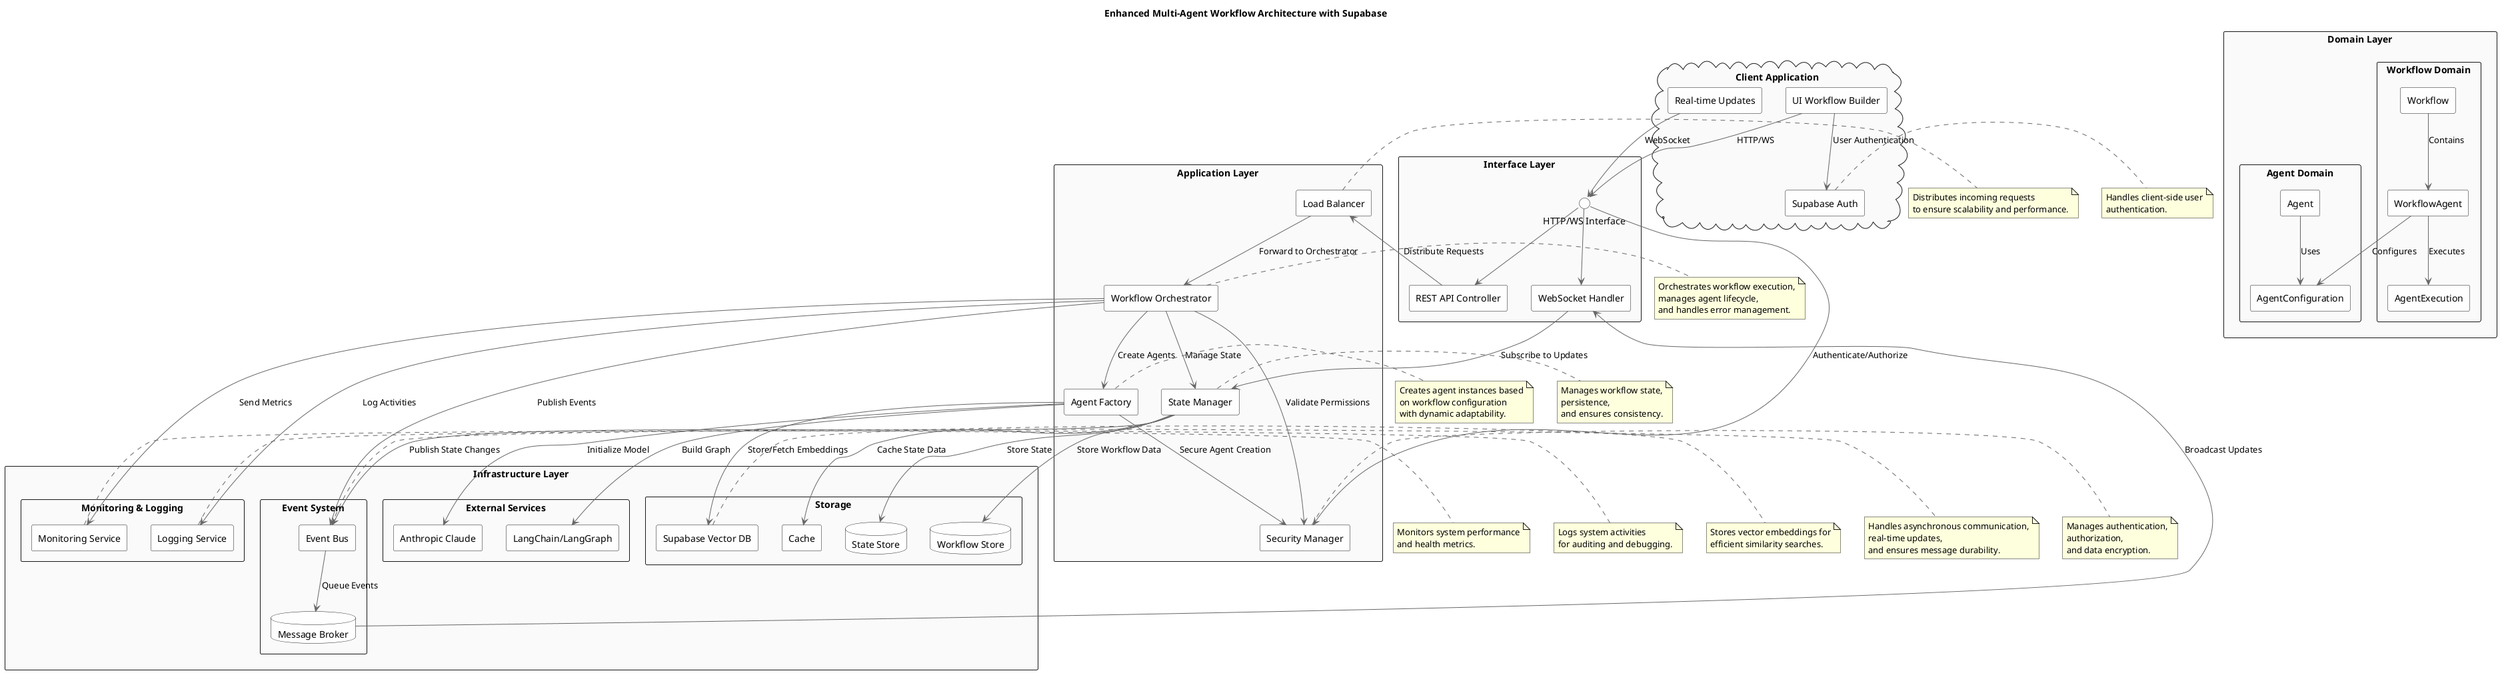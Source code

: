@startuml Enhanced Multi-Agent Workflow Architecture with Supabase

' Styling
skinparam componentStyle rectangle
skinparam packageStyle rectangle
skinparam backgroundColor white
skinparam ArrowColor #666666
skinparam ComponentBackgroundColor #FEFEFE
skinparam PackageBackgroundColor #FAFAFA
skinparam InterfaceBackgroundColor #FEFEFE
skinparam DatabaseBackgroundColor #FEFEFE

' Title
title Enhanced Multi-Agent Workflow Architecture with Supabase

' Packages and Components
package "Interface Layer" {
    [WebSocket Handler] as WSH
    [REST API Controller] as API
    interface "HTTP/WS Interface" as HTTPInterface
}

package "Application Layer" {
    [Workflow Orchestrator] as WO
    [Agent Factory] as AF
    [State Manager] as SM
    [Security Manager] as SecM
    [Load Balancer] as LB
}

package "Domain Layer" {
    package "Workflow Domain" {
        [Workflow] as W
        [WorkflowAgent] as WA
        [AgentExecution] as AE
    }

    package "Agent Domain" {
        [Agent] as A
        [AgentConfiguration] as AC
    }
}

package "Infrastructure Layer" {
    package "Event System" {
        [Event Bus] as EB
        database "Message Broker" as MB
    }

    package "Storage" {
        database "State Store" as SS
        database "Workflow Store" as WS
        [Cache] as C
        [Supabase Vector DB] as SVDB
    }

    package "External Services" {
        [Anthropic Claude] as LLM
        [LangChain/LangGraph] as LC
    }

    package "Monitoring & Logging" {
        [Monitoring Service] as MS
        [Logging Service] as LS
    }
}

' Client Side
cloud "Client Application" {
    [UI Workflow Builder] as UIB
    [Real-time Updates] as RTU
    [Supabase Auth] as SA
}

' Connections
UIB --> HTTPInterface : HTTP/WS
RTU --> HTTPInterface : WebSocket
UIB --> SA : User Authentication

HTTPInterface --> API
HTTPInterface --> WSH

API --> LB : Distribute Requests
LB --> WO : Forward to Orchestrator
WSH --> SM : Subscribe to Updates

WO --> AF : Create Agents
WO --> SM : Manage State
WO --> EB : Publish Events
WO --> MS : Send Metrics
WO --> LS : Log Activities

AF --> LC : Build Graph
AF --> LLM : Initialize Model
AF --> SVDB : Store/Fetch Embeddings

SM --> SS : Store State
SM --> WS : Store Workflow Data
SM --> EB : Publish State Changes
SM --> C : Cache State Data

EB --> MB : Queue Events
MB --> WSH : Broadcast Updates

W --> WA : Contains
WA --> AE : Executes
WA --> AC : Configures
A --> AC : Uses

' Security Connections
HTTPInterface --> SecM : Authenticate/Authorize
WO --> SecM : Validate Permissions
AF --> SecM : Secure Agent Creation

' Notes
note right of WO
  Orchestrates workflow execution,
  manages agent lifecycle,
  and handles error management.
end note

note right of AF
  Creates agent instances based
  on workflow configuration
  with dynamic adaptability.
end note

note right of EB
  Handles asynchronous communication,
  real-time updates,
  and ensures message durability.
end note

note right of SM
  Manages workflow state,
  persistence,
  and ensures consistency.
end note

note right of SecM
  Manages authentication,
  authorization,
  and data encryption.
end note

note right of LB
  Distributes incoming requests
  to ensure scalability and performance.
end note

note right of MS
  Monitors system performance
  and health metrics.
end note

note right of LS
  Logs system activities
  for auditing and debugging.
end note

note right of SVDB
  Stores vector embeddings for
  efficient similarity searches.
end note

note right of SA
  Handles client-side user
  authentication.
end note

@enduml

